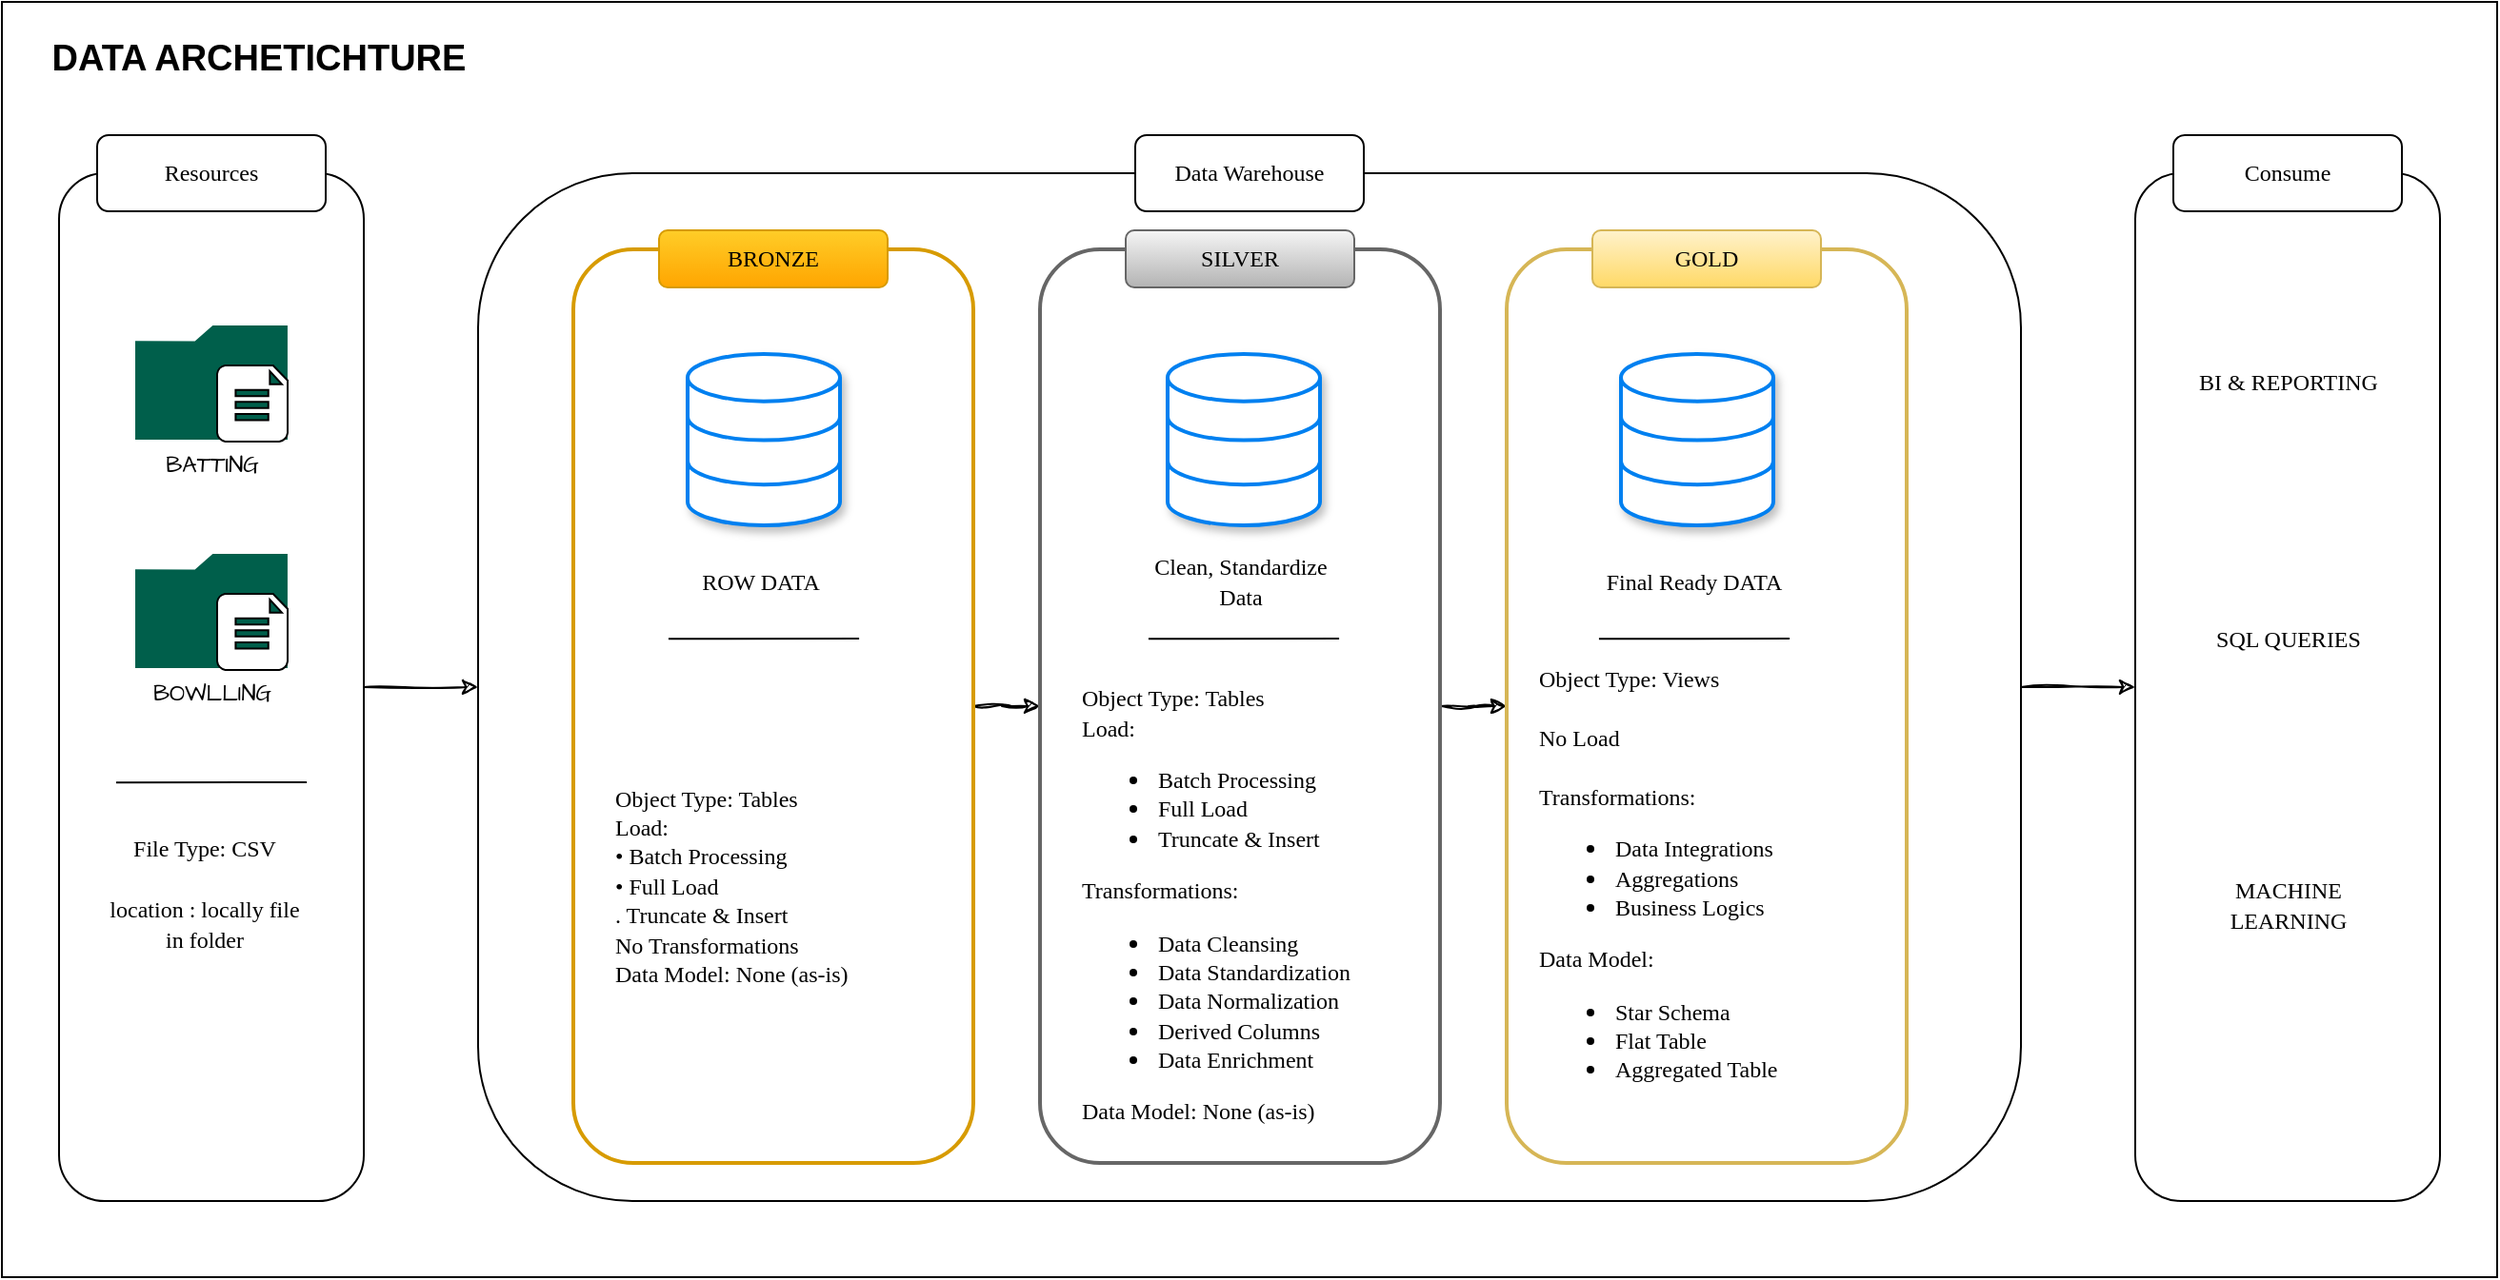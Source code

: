 <mxfile version="26.2.9" pages="2">
  <diagram name="Page-1" id="QkWxSqyTLKJbEiFqSwGZ">
    <mxGraphModel dx="1428" dy="783" grid="1" gridSize="10" guides="1" tooltips="1" connect="1" arrows="1" fold="1" page="1" pageScale="1" pageWidth="1400" pageHeight="850" math="0" shadow="0">
      <root>
        <mxCell id="0" />
        <mxCell id="1" parent="0" />
        <mxCell id="sq5-JMNqRlJWDjYt8yZM-1" value="" style="rounded=0;whiteSpace=wrap;html=1;hachureGap=4;fontFamily=Architects Daughter;fontSource=https%3A%2F%2Ffonts.googleapis.com%2Fcss%3Ffamily%3DArchitects%2BDaughter;fillColor=none;" vertex="1" parent="1">
          <mxGeometry x="50" y="30" width="1310" height="670" as="geometry" />
        </mxCell>
        <mxCell id="FG7KV5uoKmx9r3TbUivi-13" style="edgeStyle=orthogonalEdgeStyle;rounded=0;sketch=1;hachureGap=4;jiggle=2;curveFitting=1;orthogonalLoop=1;jettySize=auto;html=1;entryX=0;entryY=0.5;entryDx=0;entryDy=0;fontFamily=Architects Daughter;fontSource=https%3A%2F%2Ffonts.googleapis.com%2Fcss%3Ffamily%3DArchitects%2BDaughter;" edge="1" parent="1" source="C3WOEiFOH7DCTgoPXFfK-1" target="C3WOEiFOH7DCTgoPXFfK-2">
          <mxGeometry relative="1" as="geometry" />
        </mxCell>
        <mxCell id="C3WOEiFOH7DCTgoPXFfK-1" value="" style="rounded=1;whiteSpace=wrap;html=1;hachureGap=4;fontFamily=Architects Daughter;fontSource=https%3A%2F%2Ffonts.googleapis.com%2Fcss%3Ffamily%3DArchitects%2BDaughter;" parent="1" vertex="1">
          <mxGeometry x="80" y="120" width="160" height="540" as="geometry" />
        </mxCell>
        <mxCell id="FG7KV5uoKmx9r3TbUivi-14" style="edgeStyle=orthogonalEdgeStyle;rounded=0;sketch=1;hachureGap=4;jiggle=2;curveFitting=1;orthogonalLoop=1;jettySize=auto;html=1;exitX=1;exitY=0.5;exitDx=0;exitDy=0;entryX=0;entryY=0.5;entryDx=0;entryDy=0;fontFamily=Architects Daughter;fontSource=https%3A%2F%2Ffonts.googleapis.com%2Fcss%3Ffamily%3DArchitects%2BDaughter;" edge="1" parent="1" source="C3WOEiFOH7DCTgoPXFfK-2" target="C3WOEiFOH7DCTgoPXFfK-3">
          <mxGeometry relative="1" as="geometry" />
        </mxCell>
        <mxCell id="C3WOEiFOH7DCTgoPXFfK-2" value="" style="rounded=1;whiteSpace=wrap;html=1;hachureGap=4;fontFamily=Architects Daughter;fontSource=https%3A%2F%2Ffonts.googleapis.com%2Fcss%3Ffamily%3DArchitects%2BDaughter;" parent="1" vertex="1">
          <mxGeometry x="300" y="120" width="810" height="540" as="geometry" />
        </mxCell>
        <mxCell id="C3WOEiFOH7DCTgoPXFfK-3" value="" style="rounded=1;whiteSpace=wrap;html=1;hachureGap=4;fontFamily=Architects Daughter;fontSource=https%3A%2F%2Ffonts.googleapis.com%2Fcss%3Ffamily%3DArchitects%2BDaughter;" parent="1" vertex="1">
          <mxGeometry x="1170" y="120" width="160" height="540" as="geometry" />
        </mxCell>
        <mxCell id="C3WOEiFOH7DCTgoPXFfK-4" value="&lt;font face=&quot;Verdana&quot;&gt;Resources&lt;/font&gt;" style="rounded=1;whiteSpace=wrap;html=1;hachureGap=4;fontFamily=Architects Daughter;fontSource=https%3A%2F%2Ffonts.googleapis.com%2Fcss%3Ffamily%3DArchitects%2BDaughter;" parent="1" vertex="1">
          <mxGeometry x="100" y="100" width="120" height="40" as="geometry" />
        </mxCell>
        <mxCell id="C3WOEiFOH7DCTgoPXFfK-5" value="&lt;font face=&quot;Verdana&quot;&gt;Data Warehouse&lt;/font&gt;" style="rounded=1;whiteSpace=wrap;html=1;hachureGap=4;fontFamily=Architects Daughter;fontSource=https%3A%2F%2Ffonts.googleapis.com%2Fcss%3Ffamily%3DArchitects%2BDaughter;" parent="1" vertex="1">
          <mxGeometry x="645" y="100" width="120" height="40" as="geometry" />
        </mxCell>
        <mxCell id="C3WOEiFOH7DCTgoPXFfK-6" value="&lt;font face=&quot;Verdana&quot;&gt;Consume&lt;/font&gt;" style="rounded=1;whiteSpace=wrap;html=1;hachureGap=4;fontFamily=Architects Daughter;fontSource=https%3A%2F%2Ffonts.googleapis.com%2Fcss%3Ffamily%3DArchitects%2BDaughter;" parent="1" vertex="1">
          <mxGeometry x="1190" y="100" width="120" height="40" as="geometry" />
        </mxCell>
        <mxCell id="C3WOEiFOH7DCTgoPXFfK-7" value="BATTING" style="sketch=0;pointerEvents=1;shadow=0;dashed=0;html=1;strokeColor=none;fillColor=#005F4B;labelPosition=center;verticalLabelPosition=bottom;verticalAlign=top;align=center;outlineConnect=0;shape=mxgraph.veeam2.folder;hachureGap=4;jiggle=2;curveFitting=1;fontFamily=Architects Daughter;fontSource=https%3A%2F%2Ffonts.googleapis.com%2Fcss%3Ffamily%3DArchitects%2BDaughter;" parent="1" vertex="1">
          <mxGeometry x="120" y="200" width="80" height="60" as="geometry" />
        </mxCell>
        <mxCell id="C3WOEiFOH7DCTgoPXFfK-8" value="" style="verticalLabelPosition=bottom;html=1;verticalAlign=top;align=center;shape=mxgraph.azure.file_2;pointerEvents=1;hachureGap=4;fontFamily=Architects Daughter;fontSource=https%3A%2F%2Ffonts.googleapis.com%2Fcss%3Ffamily%3DArchitects%2BDaughter;" parent="1" vertex="1">
          <mxGeometry x="163" y="221" width="37" height="40" as="geometry" />
        </mxCell>
        <mxCell id="C3WOEiFOH7DCTgoPXFfK-10" value="BOWLLING" style="sketch=0;pointerEvents=1;shadow=0;dashed=0;html=1;strokeColor=none;fillColor=#005F4B;labelPosition=center;verticalLabelPosition=bottom;verticalAlign=top;align=center;outlineConnect=0;shape=mxgraph.veeam2.folder;hachureGap=4;jiggle=2;curveFitting=1;fontFamily=Architects Daughter;fontSource=https%3A%2F%2Ffonts.googleapis.com%2Fcss%3Ffamily%3DArchitects%2BDaughter;" parent="1" vertex="1">
          <mxGeometry x="120" y="320" width="80" height="60" as="geometry" />
        </mxCell>
        <mxCell id="C3WOEiFOH7DCTgoPXFfK-9" value="" style="verticalLabelPosition=bottom;html=1;verticalAlign=top;align=center;shape=mxgraph.azure.file_2;pointerEvents=1;hachureGap=4;fontFamily=Architects Daughter;fontSource=https%3A%2F%2Ffonts.googleapis.com%2Fcss%3Ffamily%3DArchitects%2BDaughter;" parent="1" vertex="1">
          <mxGeometry x="163" y="341" width="37" height="40" as="geometry" />
        </mxCell>
        <mxCell id="C3WOEiFOH7DCTgoPXFfK-11" value="" style="endArrow=none;html=1;rounded=0;hachureGap=4;fontFamily=Architects Daughter;fontSource=https%3A%2F%2Ffonts.googleapis.com%2Fcss%3Ffamily%3DArchitects%2BDaughter;entryX=0.938;entryY=0.759;entryDx=0;entryDy=0;entryPerimeter=0;" parent="1" edge="1">
          <mxGeometry width="50" height="50" relative="1" as="geometry">
            <mxPoint x="109.96" y="440.14" as="sourcePoint" />
            <mxPoint x="210.04" y="440.0" as="targetPoint" />
          </mxGeometry>
        </mxCell>
        <mxCell id="C3WOEiFOH7DCTgoPXFfK-12" value="&lt;font face=&quot;Verdana&quot;&gt;File Type: CSV&lt;/font&gt;" style="text;html=1;align=center;verticalAlign=middle;whiteSpace=wrap;rounded=0;fontFamily=Architects Daughter;fontSource=https%3A%2F%2Ffonts.googleapis.com%2Fcss%3Ffamily%3DArchitects%2BDaughter;" parent="1" vertex="1">
          <mxGeometry x="103" y="460" width="107" height="30" as="geometry" />
        </mxCell>
        <mxCell id="C3WOEiFOH7DCTgoPXFfK-15" value="&lt;font face=&quot;Verdana&quot;&gt;location : locally file in folder&lt;/font&gt;" style="text;html=1;align=center;verticalAlign=middle;whiteSpace=wrap;rounded=0;fontFamily=Architects Daughter;fontSource=https%3A%2F%2Ffonts.googleapis.com%2Fcss%3Ffamily%3DArchitects%2BDaughter;" parent="1" vertex="1">
          <mxGeometry x="103" y="500" width="107" height="30" as="geometry" />
        </mxCell>
        <mxCell id="FG7KV5uoKmx9r3TbUivi-11" style="edgeStyle=orthogonalEdgeStyle;rounded=0;sketch=1;hachureGap=4;jiggle=2;curveFitting=1;orthogonalLoop=1;jettySize=auto;html=1;entryX=0;entryY=0.5;entryDx=0;entryDy=0;fontFamily=Architects Daughter;fontSource=https%3A%2F%2Ffonts.googleapis.com%2Fcss%3Ffamily%3DArchitects%2BDaughter;" edge="1" parent="1" source="C3WOEiFOH7DCTgoPXFfK-16" target="C3WOEiFOH7DCTgoPXFfK-20">
          <mxGeometry relative="1" as="geometry" />
        </mxCell>
        <mxCell id="C3WOEiFOH7DCTgoPXFfK-16" value="" style="rounded=1;whiteSpace=wrap;html=1;hachureGap=4;fontFamily=Architects Daughter;fontSource=https%3A%2F%2Ffonts.googleapis.com%2Fcss%3Ffamily%3DArchitects%2BDaughter;fillColor=none;strokeColor=#d79b00;gradientColor=#ffa500;strokeWidth=2;" parent="1" vertex="1">
          <mxGeometry x="350" y="160" width="210" height="480" as="geometry" />
        </mxCell>
        <mxCell id="FG7KV5uoKmx9r3TbUivi-12" style="edgeStyle=orthogonalEdgeStyle;rounded=0;sketch=1;hachureGap=4;jiggle=2;curveFitting=1;orthogonalLoop=1;jettySize=auto;html=1;entryX=0;entryY=0.5;entryDx=0;entryDy=0;fontFamily=Architects Daughter;fontSource=https%3A%2F%2Ffonts.googleapis.com%2Fcss%3Ffamily%3DArchitects%2BDaughter;" edge="1" parent="1" source="C3WOEiFOH7DCTgoPXFfK-20" target="C3WOEiFOH7DCTgoPXFfK-21">
          <mxGeometry relative="1" as="geometry" />
        </mxCell>
        <mxCell id="C3WOEiFOH7DCTgoPXFfK-20" value="" style="rounded=1;whiteSpace=wrap;html=1;hachureGap=4;fontFamily=Architects Daughter;fontSource=https%3A%2F%2Ffonts.googleapis.com%2Fcss%3Ffamily%3DArchitects%2BDaughter;strokeWidth=2;fillColor=none;gradientColor=#b3b3b3;strokeColor=#666666;" parent="1" vertex="1">
          <mxGeometry x="595" y="160" width="210" height="480" as="geometry" />
        </mxCell>
        <mxCell id="C3WOEiFOH7DCTgoPXFfK-21" value="" style="rounded=1;whiteSpace=wrap;html=1;hachureGap=4;fontFamily=Architects Daughter;fontSource=https%3A%2F%2Ffonts.googleapis.com%2Fcss%3Ffamily%3DArchitects%2BDaughter;strokeWidth=2;fillColor=none;gradientColor=#ffd966;strokeColor=#d6b656;" parent="1" vertex="1">
          <mxGeometry x="840" y="160" width="210" height="480" as="geometry" />
        </mxCell>
        <mxCell id="C3WOEiFOH7DCTgoPXFfK-22" value="&lt;font face=&quot;Verdana&quot;&gt;BRONZE&lt;/font&gt;" style="rounded=1;whiteSpace=wrap;html=1;hachureGap=4;fontFamily=Architects Daughter;fontSource=https%3A%2F%2Ffonts.googleapis.com%2Fcss%3Ffamily%3DArchitects%2BDaughter;fillColor=#ffcd28;gradientColor=#ffa500;strokeColor=#d79b00;" parent="1" vertex="1">
          <mxGeometry x="395" y="150" width="120" height="30" as="geometry" />
        </mxCell>
        <mxCell id="C3WOEiFOH7DCTgoPXFfK-23" value="&lt;font face=&quot;Verdana&quot;&gt;SILVER&lt;/font&gt;" style="rounded=1;whiteSpace=wrap;html=1;hachureGap=4;fontFamily=Architects Daughter;fontSource=https%3A%2F%2Ffonts.googleapis.com%2Fcss%3Ffamily%3DArchitects%2BDaughter;fillColor=#f5f5f5;gradientColor=#b3b3b3;strokeColor=#666666;" parent="1" vertex="1">
          <mxGeometry x="640" y="150" width="120" height="30" as="geometry" />
        </mxCell>
        <mxCell id="C3WOEiFOH7DCTgoPXFfK-24" value="&lt;font face=&quot;Verdana&quot;&gt;GOLD&lt;/font&gt;" style="rounded=1;whiteSpace=wrap;html=1;hachureGap=4;fontFamily=Architects Daughter;fontSource=https%3A%2F%2Ffonts.googleapis.com%2Fcss%3Ffamily%3DArchitects%2BDaughter;fillColor=#fff2cc;gradientColor=#ffd966;strokeColor=#d6b656;" parent="1" vertex="1">
          <mxGeometry x="885" y="150" width="120" height="30" as="geometry" />
        </mxCell>
        <mxCell id="C3WOEiFOH7DCTgoPXFfK-26" value="&lt;font face=&quot;Verdana&quot;&gt;BI &amp;amp; REPORTING&lt;/font&gt;" style="text;html=1;align=center;verticalAlign=middle;whiteSpace=wrap;rounded=0;fontFamily=Architects Daughter;fontSource=https%3A%2F%2Ffonts.googleapis.com%2Fcss%3Ffamily%3DArchitects%2BDaughter;" parent="1" vertex="1">
          <mxGeometry x="1196.5" y="215" width="107" height="30" as="geometry" />
        </mxCell>
        <mxCell id="C3WOEiFOH7DCTgoPXFfK-33" value="&lt;font face=&quot;Verdana&quot;&gt;SQL QUERIES&lt;/font&gt;" style="text;html=1;align=center;verticalAlign=middle;whiteSpace=wrap;rounded=0;fontFamily=Architects Daughter;fontSource=https%3A%2F%2Ffonts.googleapis.com%2Fcss%3Ffamily%3DArchitects%2BDaughter;" parent="1" vertex="1">
          <mxGeometry x="1196.5" y="350" width="107" height="30" as="geometry" />
        </mxCell>
        <mxCell id="C3WOEiFOH7DCTgoPXFfK-34" value="&lt;font face=&quot;Verdana&quot;&gt;MACHINE LEARNING&lt;/font&gt;" style="text;html=1;align=center;verticalAlign=middle;whiteSpace=wrap;rounded=0;fontFamily=Architects Daughter;fontSource=https%3A%2F%2Ffonts.googleapis.com%2Fcss%3Ffamily%3DArchitects%2BDaughter;" parent="1" vertex="1">
          <mxGeometry x="1196.5" y="490" width="107" height="30" as="geometry" />
        </mxCell>
        <mxCell id="C3WOEiFOH7DCTgoPXFfK-35" value="" style="html=1;verticalLabelPosition=bottom;align=center;labelBackgroundColor=#ffffff;verticalAlign=top;strokeWidth=2;strokeColor=#0080F0;shadow=1;dashed=0;shape=mxgraph.ios7.icons.data;hachureGap=4;fontFamily=Architects Daughter;fontSource=https%3A%2F%2Ffonts.googleapis.com%2Fcss%3Ffamily%3DArchitects%2BDaughter;" parent="1" vertex="1">
          <mxGeometry x="410" y="215" width="80" height="90" as="geometry" />
        </mxCell>
        <mxCell id="C3WOEiFOH7DCTgoPXFfK-36" value="&lt;font face=&quot;Verdana&quot;&gt;ROW DATA&lt;/font&gt;" style="text;html=1;align=center;verticalAlign=middle;whiteSpace=wrap;rounded=0;fontFamily=Architects Daughter;fontSource=https%3A%2F%2Ffonts.googleapis.com%2Fcss%3Ffamily%3DArchitects%2BDaughter;" parent="1" vertex="1">
          <mxGeometry x="395" y="320" width="107" height="30" as="geometry" />
        </mxCell>
        <mxCell id="C3WOEiFOH7DCTgoPXFfK-39" value="&lt;div&gt;&lt;font face=&quot;Verdana&quot;&gt;Object Type: Tables&lt;/font&gt;&lt;/div&gt;&lt;div&gt;&lt;font face=&quot;Verdana&quot;&gt;Load:&lt;/font&gt;&lt;/div&gt;&lt;div&gt;&lt;font face=&quot;Verdana&quot;&gt;• Batch Processing&lt;/font&gt;&lt;/div&gt;&lt;div&gt;&lt;font face=&quot;Verdana&quot;&gt;• Full Load&lt;/font&gt;&lt;/div&gt;&lt;div&gt;&lt;font face=&quot;Verdana&quot;&gt;. Truncate &amp;amp; Insert&lt;/font&gt;&lt;/div&gt;&lt;div&gt;&lt;font face=&quot;Verdana&quot;&gt;No Transformations&lt;/font&gt;&lt;/div&gt;&lt;div&gt;&lt;font face=&quot;Verdana&quot;&gt;Data Model: None (as-is)&lt;/font&gt;&lt;/div&gt;" style="text;html=1;align=left;verticalAlign=middle;whiteSpace=wrap;rounded=0;fontFamily=Architects Daughter;fontSource=https%3A%2F%2Ffonts.googleapis.com%2Fcss%3Ffamily%3DArchitects%2BDaughter;" parent="1" vertex="1">
          <mxGeometry x="370" y="370" width="170" height="250" as="geometry" />
        </mxCell>
        <mxCell id="FG7KV5uoKmx9r3TbUivi-1" value="" style="html=1;verticalLabelPosition=bottom;align=center;labelBackgroundColor=#ffffff;verticalAlign=top;strokeWidth=2;strokeColor=#0080F0;shadow=1;dashed=0;shape=mxgraph.ios7.icons.data;hachureGap=4;fontFamily=Architects Daughter;fontSource=https%3A%2F%2Ffonts.googleapis.com%2Fcss%3Ffamily%3DArchitects%2BDaughter;" vertex="1" parent="1">
          <mxGeometry x="662" y="215" width="80" height="90" as="geometry" />
        </mxCell>
        <mxCell id="FG7KV5uoKmx9r3TbUivi-2" value="&lt;font face=&quot;Verdana&quot;&gt;Clean, Standardize Data&lt;/font&gt;" style="text;html=1;align=center;verticalAlign=middle;whiteSpace=wrap;rounded=0;fontFamily=Architects Daughter;fontSource=https%3A%2F%2Ffonts.googleapis.com%2Fcss%3Ffamily%3DArchitects%2BDaughter;" vertex="1" parent="1">
          <mxGeometry x="647" y="320" width="107" height="30" as="geometry" />
        </mxCell>
        <mxCell id="FG7KV5uoKmx9r3TbUivi-3" value="" style="html=1;verticalLabelPosition=bottom;align=center;labelBackgroundColor=#ffffff;verticalAlign=top;strokeWidth=2;strokeColor=#0080F0;shadow=1;dashed=0;shape=mxgraph.ios7.icons.data;hachureGap=4;fontFamily=Architects Daughter;fontSource=https%3A%2F%2Ffonts.googleapis.com%2Fcss%3Ffamily%3DArchitects%2BDaughter;" vertex="1" parent="1">
          <mxGeometry x="900" y="215" width="80" height="90" as="geometry" />
        </mxCell>
        <mxCell id="FG7KV5uoKmx9r3TbUivi-4" value="&lt;font face=&quot;Verdana&quot;&gt;Final Ready DATA&lt;/font&gt;" style="text;html=1;align=center;verticalAlign=middle;whiteSpace=wrap;rounded=0;fontFamily=Architects Daughter;fontSource=https%3A%2F%2Ffonts.googleapis.com%2Fcss%3Ffamily%3DArchitects%2BDaughter;" vertex="1" parent="1">
          <mxGeometry x="885" y="320" width="107" height="30" as="geometry" />
        </mxCell>
        <mxCell id="FG7KV5uoKmx9r3TbUivi-6" value="" style="endArrow=none;html=1;rounded=0;hachureGap=4;fontFamily=Architects Daughter;fontSource=https%3A%2F%2Ffonts.googleapis.com%2Fcss%3Ffamily%3DArchitects%2BDaughter;entryX=0.938;entryY=0.759;entryDx=0;entryDy=0;entryPerimeter=0;" edge="1" parent="1">
          <mxGeometry width="50" height="50" relative="1" as="geometry">
            <mxPoint x="399.96" y="364.64" as="sourcePoint" />
            <mxPoint x="500.04" y="364.5" as="targetPoint" />
          </mxGeometry>
        </mxCell>
        <mxCell id="FG7KV5uoKmx9r3TbUivi-7" value="" style="endArrow=none;html=1;rounded=0;hachureGap=4;fontFamily=Architects Daughter;fontSource=https%3A%2F%2Ffonts.googleapis.com%2Fcss%3Ffamily%3DArchitects%2BDaughter;entryX=0.938;entryY=0.759;entryDx=0;entryDy=0;entryPerimeter=0;" edge="1" parent="1">
          <mxGeometry width="50" height="50" relative="1" as="geometry">
            <mxPoint x="651.96" y="364.64" as="sourcePoint" />
            <mxPoint x="752.04" y="364.5" as="targetPoint" />
          </mxGeometry>
        </mxCell>
        <mxCell id="FG7KV5uoKmx9r3TbUivi-8" value="" style="endArrow=none;html=1;rounded=0;hachureGap=4;fontFamily=Architects Daughter;fontSource=https%3A%2F%2Ffonts.googleapis.com%2Fcss%3Ffamily%3DArchitects%2BDaughter;entryX=0.938;entryY=0.759;entryDx=0;entryDy=0;entryPerimeter=0;" edge="1" parent="1">
          <mxGeometry width="50" height="50" relative="1" as="geometry">
            <mxPoint x="888.46" y="364.64" as="sourcePoint" />
            <mxPoint x="988.54" y="364.5" as="targetPoint" />
          </mxGeometry>
        </mxCell>
        <mxCell id="FG7KV5uoKmx9r3TbUivi-9" value="&lt;div&gt;&lt;font face=&quot;Verdana&quot;&gt;Object Type: Tables&lt;/font&gt;&lt;/div&gt;&lt;div&gt;&lt;font face=&quot;Verdana&quot;&gt;Load:&lt;/font&gt;&lt;/div&gt;&lt;div&gt;&lt;ul&gt;&lt;li&gt;&lt;font face=&quot;Verdana&quot;&gt;Batch Processing&lt;/font&gt;&lt;/li&gt;&lt;li&gt;&lt;font face=&quot;Verdana&quot;&gt;Full Load&lt;/font&gt;&lt;/li&gt;&lt;li&gt;&lt;font face=&quot;Verdana&quot;&gt;Truncate &amp;amp; Insert&lt;/font&gt;&lt;/li&gt;&lt;/ul&gt;&lt;/div&gt;&lt;div&gt;&lt;font face=&quot;Verdana&quot;&gt;Transformations:&lt;/font&gt;&lt;/div&gt;&lt;div&gt;&lt;ul&gt;&lt;li&gt;&lt;font face=&quot;Verdana&quot;&gt;Data Cleansing&lt;/font&gt;&lt;/li&gt;&lt;li&gt;&lt;font face=&quot;Verdana&quot;&gt;Data Standardization&lt;/font&gt;&lt;/li&gt;&lt;li&gt;&lt;font face=&quot;Verdana&quot;&gt;Data Normalization&lt;/font&gt;&lt;/li&gt;&lt;li&gt;&lt;font face=&quot;Verdana&quot;&gt;Derived Columns&lt;/font&gt;&lt;/li&gt;&lt;li&gt;&lt;font face=&quot;Verdana&quot;&gt;Data Enrichment&lt;/font&gt;&lt;/li&gt;&lt;/ul&gt;&lt;/div&gt;&lt;div&gt;&lt;font face=&quot;Verdana&quot;&gt;Data Model: None (as-is)&lt;/font&gt;&lt;/div&gt;" style="text;html=1;align=left;verticalAlign=middle;whiteSpace=wrap;rounded=0;fontFamily=Architects Daughter;fontSource=https%3A%2F%2Ffonts.googleapis.com%2Fcss%3Ffamily%3DArchitects%2BDaughter;" vertex="1" parent="1">
          <mxGeometry x="615" y="380" width="170" height="250" as="geometry" />
        </mxCell>
        <mxCell id="FG7KV5uoKmx9r3TbUivi-10" value="&lt;div&gt;&lt;font face=&quot;Verdana&quot;&gt;Object Type: Views&lt;/font&gt;&lt;/div&gt;&lt;div&gt;&lt;font face=&quot;Verdana&quot;&gt;&lt;br&gt;&lt;/font&gt;&lt;/div&gt;&lt;div&gt;&lt;font face=&quot;Verdana&quot;&gt;No Load&lt;/font&gt;&lt;/div&gt;&lt;div&gt;&lt;font face=&quot;Verdana&quot;&gt;&lt;br&gt;&lt;/font&gt;&lt;/div&gt;&lt;div&gt;&lt;font face=&quot;Verdana&quot;&gt;Transformations:&lt;/font&gt;&lt;/div&gt;&lt;div&gt;&lt;ul&gt;&lt;li&gt;&lt;span style=&quot;font-family: Verdana; background-color: transparent; color: light-dark(rgb(0, 0, 0), rgb(255, 255, 255));&quot;&gt;Data Integrations&lt;/span&gt;&lt;/li&gt;&lt;li&gt;&lt;span style=&quot;font-family: Verdana; background-color: transparent; color: light-dark(rgb(0, 0, 0), rgb(255, 255, 255));&quot;&gt;Aggregations&lt;/span&gt;&lt;/li&gt;&lt;li&gt;&lt;span style=&quot;font-family: Verdana; background-color: transparent; color: light-dark(rgb(0, 0, 0), rgb(255, 255, 255));&quot;&gt;Business Logics&lt;/span&gt;&lt;/li&gt;&lt;/ul&gt;&lt;/div&gt;&lt;div&gt;&lt;font face=&quot;Verdana&quot;&gt;Data Model:&lt;/font&gt;&lt;/div&gt;&lt;div&gt;&lt;ul&gt;&lt;li&gt;&lt;font face=&quot;Verdana&quot;&gt;Star Schema&lt;/font&gt;&lt;/li&gt;&lt;li&gt;&lt;font face=&quot;Verdana&quot;&gt;Flat Table&lt;/font&gt;&lt;/li&gt;&lt;li&gt;&lt;font face=&quot;Verdana&quot;&gt;Aggregated Table&lt;/font&gt;&lt;/li&gt;&lt;/ul&gt;&lt;/div&gt;" style="text;html=1;align=left;verticalAlign=middle;whiteSpace=wrap;rounded=0;fontFamily=Architects Daughter;fontSource=https%3A%2F%2Ffonts.googleapis.com%2Fcss%3Ffamily%3DArchitects%2BDaughter;" vertex="1" parent="1">
          <mxGeometry x="855" y="370" width="170" height="250" as="geometry" />
        </mxCell>
        <mxCell id="avzNmSRuixg2IvMdqXfQ-1" value="&lt;h2&gt;&lt;font face=&quot;Helvetica&quot; style=&quot;font-size: 19px;&quot;&gt;DATA ARCHETICHTURE&lt;/font&gt;&lt;/h2&gt;" style="text;html=1;align=center;verticalAlign=middle;whiteSpace=wrap;rounded=0;fontFamily=Architects Daughter;fontSource=https%3A%2F%2Ffonts.googleapis.com%2Fcss%3Ffamily%3DArchitects%2BDaughter;labelBackgroundColor=none;" vertex="1" parent="1">
          <mxGeometry x="70" y="30" width="230" height="60" as="geometry" />
        </mxCell>
      </root>
    </mxGraphModel>
  </diagram>
  <diagram name="2" id="f068eBvtYo8ZPJmlHDIX">
    <mxGraphModel dx="1503" dy="824" grid="1" gridSize="10" guides="1" tooltips="1" connect="1" arrows="1" fold="1" page="1" pageScale="1" pageWidth="1400" pageHeight="850" math="0" shadow="0">
      <root>
        <mxCell id="jC3hkxinRA8GF7jxazP2-0" />
        <mxCell id="jC3hkxinRA8GF7jxazP2-1" parent="jC3hkxinRA8GF7jxazP2-0" />
        <mxCell id="F0k1O9Gqz6gxHmh_6BAo-4" value="" style="rounded=1;whiteSpace=wrap;html=1;hachureGap=4;fontFamily=Architects Daughter;fontSource=https%3A%2F%2Ffonts.googleapis.com%2Fcss%3Ffamily%3DArchitects%2BDaughter;strokeWidth=2;" vertex="1" parent="jC3hkxinRA8GF7jxazP2-1">
          <mxGeometry x="120" y="220" width="180" height="340" as="geometry" />
        </mxCell>
        <mxCell id="v6z26p1jeHtsUJNRXJuy-0" value="" style="rounded=0;whiteSpace=wrap;html=1;hachureGap=4;fontFamily=Architects Daughter;fontSource=https%3A%2F%2Ffonts.googleapis.com%2Fcss%3Ffamily%3DArchitects%2BDaughter;fillColor=none;" vertex="1" parent="jC3hkxinRA8GF7jxazP2-1">
          <mxGeometry x="50" y="90" width="1090" height="600" as="geometry" />
        </mxCell>
        <mxCell id="jC3hkxinRA8GF7jxazP2-18" value="" style="rounded=1;whiteSpace=wrap;html=1;hachureGap=4;fontFamily=Architects Daughter;fontSource=https%3A%2F%2Ffonts.googleapis.com%2Fcss%3Ffamily%3DArchitects%2BDaughter;fillColor=#ffe6cc;strokeColor=#d79b00;strokeWidth=2;" vertex="1" parent="jC3hkxinRA8GF7jxazP2-1">
          <mxGeometry x="350" y="160" width="210" height="480" as="geometry" />
        </mxCell>
        <mxCell id="jC3hkxinRA8GF7jxazP2-20" value="" style="rounded=1;whiteSpace=wrap;html=1;hachureGap=4;fontFamily=Architects Daughter;fontSource=https%3A%2F%2Ffonts.googleapis.com%2Fcss%3Ffamily%3DArchitects%2BDaughter;strokeWidth=2;fillColor=#f5f5f5;strokeColor=#666666;fontColor=#333333;" vertex="1" parent="jC3hkxinRA8GF7jxazP2-1">
          <mxGeometry x="595" y="160" width="210" height="480" as="geometry" />
        </mxCell>
        <mxCell id="jC3hkxinRA8GF7jxazP2-21" value="" style="rounded=1;whiteSpace=wrap;html=1;hachureGap=4;fontFamily=Architects Daughter;fontSource=https%3A%2F%2Ffonts.googleapis.com%2Fcss%3Ffamily%3DArchitects%2BDaughter;strokeWidth=2;fillColor=#fff2cc;strokeColor=#d6b656;" vertex="1" parent="jC3hkxinRA8GF7jxazP2-1">
          <mxGeometry x="840" y="160" width="210" height="480" as="geometry" />
        </mxCell>
        <mxCell id="jC3hkxinRA8GF7jxazP2-22" value="&lt;font face=&quot;Verdana&quot;&gt;BRONZE&lt;/font&gt;" style="rounded=1;whiteSpace=wrap;html=1;hachureGap=4;fontFamily=Architects Daughter;fontSource=https%3A%2F%2Ffonts.googleapis.com%2Fcss%3Ffamily%3DArchitects%2BDaughter;fillColor=#ffcd28;gradientColor=#ffa500;strokeColor=#d79b00;" vertex="1" parent="jC3hkxinRA8GF7jxazP2-1">
          <mxGeometry x="395" y="150" width="120" height="30" as="geometry" />
        </mxCell>
        <mxCell id="jC3hkxinRA8GF7jxazP2-23" value="&lt;font face=&quot;Verdana&quot;&gt;SILVER&lt;/font&gt;" style="rounded=1;whiteSpace=wrap;html=1;hachureGap=4;fontFamily=Architects Daughter;fontSource=https%3A%2F%2Ffonts.googleapis.com%2Fcss%3Ffamily%3DArchitects%2BDaughter;fillColor=#f5f5f5;gradientColor=#b3b3b3;strokeColor=#666666;" vertex="1" parent="jC3hkxinRA8GF7jxazP2-1">
          <mxGeometry x="640" y="150" width="120" height="30" as="geometry" />
        </mxCell>
        <mxCell id="jC3hkxinRA8GF7jxazP2-24" value="&lt;font face=&quot;Verdana&quot;&gt;GOLD&lt;/font&gt;" style="rounded=1;whiteSpace=wrap;html=1;hachureGap=4;fontFamily=Architects Daughter;fontSource=https%3A%2F%2Ffonts.googleapis.com%2Fcss%3Ffamily%3DArchitects%2BDaughter;fillColor=#fff2cc;gradientColor=#ffd966;strokeColor=#d6b656;" vertex="1" parent="jC3hkxinRA8GF7jxazP2-1">
          <mxGeometry x="885" y="150" width="120" height="30" as="geometry" />
        </mxCell>
        <mxCell id="F0k1O9Gqz6gxHmh_6BAo-26" style="edgeStyle=orthogonalEdgeStyle;rounded=0;hachureGap=4;orthogonalLoop=1;jettySize=auto;html=1;entryX=0;entryY=0.75;entryDx=0;entryDy=0;fontFamily=Architects Daughter;fontSource=https%3A%2F%2Ffonts.googleapis.com%2Fcss%3Ffamily%3DArchitects%2BDaughter;" edge="1" parent="jC3hkxinRA8GF7jxazP2-1" source="F0k1O9Gqz6gxHmh_6BAo-0" target="F0k1O9Gqz6gxHmh_6BAo-8">
          <mxGeometry relative="1" as="geometry" />
        </mxCell>
        <mxCell id="F0k1O9Gqz6gxHmh_6BAo-27" style="edgeStyle=orthogonalEdgeStyle;rounded=0;hachureGap=4;orthogonalLoop=1;jettySize=auto;html=1;entryX=0;entryY=0.75;entryDx=0;entryDy=0;fontFamily=Architects Daughter;fontSource=https%3A%2F%2Ffonts.googleapis.com%2Fcss%3Ffamily%3DArchitects%2BDaughter;" edge="1" parent="jC3hkxinRA8GF7jxazP2-1" source="F0k1O9Gqz6gxHmh_6BAo-0" target="F0k1O9Gqz6gxHmh_6BAo-9">
          <mxGeometry relative="1" as="geometry" />
        </mxCell>
        <mxCell id="F0k1O9Gqz6gxHmh_6BAo-28" style="edgeStyle=orthogonalEdgeStyle;rounded=0;hachureGap=4;orthogonalLoop=1;jettySize=auto;html=1;fontFamily=Architects Daughter;fontSource=https%3A%2F%2Ffonts.googleapis.com%2Fcss%3Ffamily%3DArchitects%2BDaughter;" edge="1" parent="jC3hkxinRA8GF7jxazP2-1" source="F0k1O9Gqz6gxHmh_6BAo-0" target="F0k1O9Gqz6gxHmh_6BAo-10">
          <mxGeometry relative="1" as="geometry" />
        </mxCell>
        <mxCell id="F0k1O9Gqz6gxHmh_6BAo-0" value="&lt;font face=&quot;Helvetica&quot;&gt;BATTING&lt;/font&gt;" style="sketch=0;pointerEvents=1;shadow=0;dashed=0;html=1;strokeColor=none;fillColor=#005F4B;labelPosition=center;verticalLabelPosition=bottom;verticalAlign=top;align=center;outlineConnect=0;shape=mxgraph.veeam2.folder;hachureGap=4;jiggle=2;curveFitting=1;fontFamily=Architects Daughter;fontSource=https%3A%2F%2Ffonts.googleapis.com%2Fcss%3Ffamily%3DArchitects%2BDaughter;" vertex="1" parent="jC3hkxinRA8GF7jxazP2-1">
          <mxGeometry x="170" y="289" width="80" height="60" as="geometry" />
        </mxCell>
        <mxCell id="F0k1O9Gqz6gxHmh_6BAo-1" value="" style="verticalLabelPosition=bottom;html=1;verticalAlign=top;align=center;shape=mxgraph.azure.file_2;pointerEvents=1;hachureGap=4;fontFamily=Architects Daughter;fontSource=https%3A%2F%2Ffonts.googleapis.com%2Fcss%3Ffamily%3DArchitects%2BDaughter;" vertex="1" parent="jC3hkxinRA8GF7jxazP2-1">
          <mxGeometry x="213" y="310" width="37" height="40" as="geometry" />
        </mxCell>
        <mxCell id="F0k1O9Gqz6gxHmh_6BAo-29" style="edgeStyle=orthogonalEdgeStyle;rounded=0;hachureGap=4;orthogonalLoop=1;jettySize=auto;html=1;fontFamily=Architects Daughter;fontSource=https%3A%2F%2Ffonts.googleapis.com%2Fcss%3Ffamily%3DArchitects%2BDaughter;" edge="1" parent="jC3hkxinRA8GF7jxazP2-1" source="F0k1O9Gqz6gxHmh_6BAo-5" target="F0k1O9Gqz6gxHmh_6BAo-15">
          <mxGeometry relative="1" as="geometry" />
        </mxCell>
        <mxCell id="F0k1O9Gqz6gxHmh_6BAo-30" style="edgeStyle=orthogonalEdgeStyle;rounded=0;hachureGap=4;orthogonalLoop=1;jettySize=auto;html=1;entryX=0;entryY=0.5;entryDx=0;entryDy=0;fontFamily=Architects Daughter;fontSource=https%3A%2F%2Ffonts.googleapis.com%2Fcss%3Ffamily%3DArchitects%2BDaughter;" edge="1" parent="jC3hkxinRA8GF7jxazP2-1" source="F0k1O9Gqz6gxHmh_6BAo-5" target="F0k1O9Gqz6gxHmh_6BAo-14">
          <mxGeometry relative="1" as="geometry" />
        </mxCell>
        <mxCell id="F0k1O9Gqz6gxHmh_6BAo-31" style="edgeStyle=orthogonalEdgeStyle;rounded=0;hachureGap=4;orthogonalLoop=1;jettySize=auto;html=1;entryX=0;entryY=0.5;entryDx=0;entryDy=0;fontFamily=Architects Daughter;fontSource=https%3A%2F%2Ffonts.googleapis.com%2Fcss%3Ffamily%3DArchitects%2BDaughter;" edge="1" parent="jC3hkxinRA8GF7jxazP2-1" source="F0k1O9Gqz6gxHmh_6BAo-5" target="F0k1O9Gqz6gxHmh_6BAo-13">
          <mxGeometry relative="1" as="geometry" />
        </mxCell>
        <mxCell id="F0k1O9Gqz6gxHmh_6BAo-5" value="&lt;font face=&quot;Helvetica&quot;&gt;BOWLING&lt;/font&gt;" style="sketch=0;pointerEvents=1;shadow=0;dashed=0;html=1;strokeColor=none;fillColor=#005F4B;labelPosition=center;verticalLabelPosition=bottom;verticalAlign=top;align=center;outlineConnect=0;shape=mxgraph.veeam2.folder;hachureGap=4;jiggle=2;curveFitting=1;fontFamily=Architects Daughter;fontSource=https%3A%2F%2Ffonts.googleapis.com%2Fcss%3Ffamily%3DArchitects%2BDaughter;" vertex="1" parent="jC3hkxinRA8GF7jxazP2-1">
          <mxGeometry x="170" y="420" width="80" height="60" as="geometry" />
        </mxCell>
        <mxCell id="F0k1O9Gqz6gxHmh_6BAo-6" value="" style="verticalLabelPosition=bottom;html=1;verticalAlign=top;align=center;shape=mxgraph.azure.file_2;pointerEvents=1;hachureGap=4;fontFamily=Architects Daughter;fontSource=https%3A%2F%2Ffonts.googleapis.com%2Fcss%3Ffamily%3DArchitects%2BDaughter;" vertex="1" parent="jC3hkxinRA8GF7jxazP2-1">
          <mxGeometry x="213" y="441" width="37" height="40" as="geometry" />
        </mxCell>
        <mxCell id="F0k1O9Gqz6gxHmh_6BAo-7" value="&lt;h2&gt;&lt;font face=&quot;Helvetica&quot; style=&quot;font-size: 19px;&quot;&gt;DATA FLOW&lt;/font&gt;&lt;/h2&gt;" style="text;html=1;align=center;verticalAlign=middle;whiteSpace=wrap;rounded=0;fontFamily=Architects Daughter;fontSource=https%3A%2F%2Ffonts.googleapis.com%2Fcss%3Ffamily%3DArchitects%2BDaughter;labelBackgroundColor=none;" vertex="1" parent="jC3hkxinRA8GF7jxazP2-1">
          <mxGeometry x="70" y="90" width="150" height="60" as="geometry" />
        </mxCell>
        <mxCell id="F0k1O9Gqz6gxHmh_6BAo-32" style="edgeStyle=orthogonalEdgeStyle;rounded=0;hachureGap=4;orthogonalLoop=1;jettySize=auto;html=1;fontFamily=Architects Daughter;fontSource=https%3A%2F%2Ffonts.googleapis.com%2Fcss%3Ffamily%3DArchitects%2BDaughter;" edge="1" parent="jC3hkxinRA8GF7jxazP2-1" source="F0k1O9Gqz6gxHmh_6BAo-8" target="F0k1O9Gqz6gxHmh_6BAo-18">
          <mxGeometry relative="1" as="geometry" />
        </mxCell>
        <mxCell id="F0k1O9Gqz6gxHmh_6BAo-8" value="&lt;font face=&quot;Helvetica&quot;&gt;Batting_ODI&lt;/font&gt;" style="rounded=1;whiteSpace=wrap;html=1;hachureGap=4;fontFamily=Architects Daughter;fontSource=https%3A%2F%2Ffonts.googleapis.com%2Fcss%3Ffamily%3DArchitects%2BDaughter;fillColor=none;" vertex="1" parent="jC3hkxinRA8GF7jxazP2-1">
          <mxGeometry x="370" y="210" width="170" height="30" as="geometry" />
        </mxCell>
        <mxCell id="F0k1O9Gqz6gxHmh_6BAo-34" style="edgeStyle=orthogonalEdgeStyle;rounded=0;hachureGap=4;orthogonalLoop=1;jettySize=auto;html=1;fontFamily=Architects Daughter;fontSource=https%3A%2F%2Ffonts.googleapis.com%2Fcss%3Ffamily%3DArchitects%2BDaughter;" edge="1" parent="jC3hkxinRA8GF7jxazP2-1" source="F0k1O9Gqz6gxHmh_6BAo-9" target="F0k1O9Gqz6gxHmh_6BAo-19">
          <mxGeometry relative="1" as="geometry" />
        </mxCell>
        <mxCell id="F0k1O9Gqz6gxHmh_6BAo-9" value="&lt;font face=&quot;Helvetica&quot;&gt;Batting_T20&lt;/font&gt;" style="rounded=1;whiteSpace=wrap;html=1;hachureGap=4;fontFamily=Architects Daughter;fontSource=https%3A%2F%2Ffonts.googleapis.com%2Fcss%3Ffamily%3DArchitects%2BDaughter;fillColor=none;flipH=1;flipV=1;" vertex="1" parent="jC3hkxinRA8GF7jxazP2-1">
          <mxGeometry x="370" y="270" width="170" height="30" as="geometry" />
        </mxCell>
        <mxCell id="F0k1O9Gqz6gxHmh_6BAo-35" style="edgeStyle=orthogonalEdgeStyle;rounded=0;hachureGap=4;orthogonalLoop=1;jettySize=auto;html=1;fontFamily=Architects Daughter;fontSource=https%3A%2F%2Ffonts.googleapis.com%2Fcss%3Ffamily%3DArchitects%2BDaughter;" edge="1" parent="jC3hkxinRA8GF7jxazP2-1" source="F0k1O9Gqz6gxHmh_6BAo-10" target="F0k1O9Gqz6gxHmh_6BAo-20">
          <mxGeometry relative="1" as="geometry" />
        </mxCell>
        <mxCell id="F0k1O9Gqz6gxHmh_6BAo-10" value="&lt;font face=&quot;Helvetica&quot;&gt;Batting_TEST&lt;/font&gt;" style="rounded=1;whiteSpace=wrap;html=1;hachureGap=4;fontFamily=Architects Daughter;fontSource=https%3A%2F%2Ffonts.googleapis.com%2Fcss%3Ffamily%3DArchitects%2BDaughter;fillColor=none;flipH=1;flipV=1;" vertex="1" parent="jC3hkxinRA8GF7jxazP2-1">
          <mxGeometry x="370" y="330" width="170" height="30" as="geometry" />
        </mxCell>
        <mxCell id="F0k1O9Gqz6gxHmh_6BAo-38" style="edgeStyle=orthogonalEdgeStyle;rounded=0;hachureGap=4;orthogonalLoop=1;jettySize=auto;html=1;fontFamily=Architects Daughter;fontSource=https%3A%2F%2Ffonts.googleapis.com%2Fcss%3Ffamily%3DArchitects%2BDaughter;" edge="1" parent="jC3hkxinRA8GF7jxazP2-1" source="F0k1O9Gqz6gxHmh_6BAo-13" target="F0k1O9Gqz6gxHmh_6BAo-23">
          <mxGeometry relative="1" as="geometry" />
        </mxCell>
        <mxCell id="F0k1O9Gqz6gxHmh_6BAo-13" value="&lt;font face=&quot;Helvetica&quot;&gt;Batting_TEST&lt;/font&gt;" style="rounded=1;whiteSpace=wrap;html=1;hachureGap=4;fontFamily=Architects Daughter;fontSource=https%3A%2F%2Ffonts.googleapis.com%2Fcss%3Ffamily%3DArchitects%2BDaughter;fillColor=none;flipH=1;flipV=1;" vertex="1" parent="jC3hkxinRA8GF7jxazP2-1">
          <mxGeometry x="370" y="561" width="170" height="30" as="geometry" />
        </mxCell>
        <mxCell id="F0k1O9Gqz6gxHmh_6BAo-37" style="edgeStyle=orthogonalEdgeStyle;rounded=0;hachureGap=4;orthogonalLoop=1;jettySize=auto;html=1;fontFamily=Architects Daughter;fontSource=https%3A%2F%2Ffonts.googleapis.com%2Fcss%3Ffamily%3DArchitects%2BDaughter;" edge="1" parent="jC3hkxinRA8GF7jxazP2-1" source="F0k1O9Gqz6gxHmh_6BAo-14" target="F0k1O9Gqz6gxHmh_6BAo-22">
          <mxGeometry relative="1" as="geometry" />
        </mxCell>
        <mxCell id="F0k1O9Gqz6gxHmh_6BAo-14" value="&lt;font face=&quot;Helvetica&quot;&gt;Batting_T20&lt;/font&gt;" style="rounded=1;whiteSpace=wrap;html=1;hachureGap=4;fontFamily=Architects Daughter;fontSource=https%3A%2F%2Ffonts.googleapis.com%2Fcss%3Ffamily%3DArchitects%2BDaughter;fillColor=none;flipH=1;flipV=1;" vertex="1" parent="jC3hkxinRA8GF7jxazP2-1">
          <mxGeometry x="370" y="501" width="170" height="30" as="geometry" />
        </mxCell>
        <mxCell id="F0k1O9Gqz6gxHmh_6BAo-36" style="edgeStyle=orthogonalEdgeStyle;rounded=0;hachureGap=4;orthogonalLoop=1;jettySize=auto;html=1;entryX=0;entryY=0.5;entryDx=0;entryDy=0;fontFamily=Architects Daughter;fontSource=https%3A%2F%2Ffonts.googleapis.com%2Fcss%3Ffamily%3DArchitects%2BDaughter;" edge="1" parent="jC3hkxinRA8GF7jxazP2-1" source="F0k1O9Gqz6gxHmh_6BAo-15" target="F0k1O9Gqz6gxHmh_6BAo-21">
          <mxGeometry relative="1" as="geometry" />
        </mxCell>
        <mxCell id="F0k1O9Gqz6gxHmh_6BAo-15" value="&lt;font face=&quot;Helvetica&quot;&gt;Batting_ODI&lt;/font&gt;" style="rounded=1;whiteSpace=wrap;html=1;hachureGap=4;fontFamily=Architects Daughter;fontSource=https%3A%2F%2Ffonts.googleapis.com%2Fcss%3Ffamily%3DArchitects%2BDaughter;fillColor=none;" vertex="1" parent="jC3hkxinRA8GF7jxazP2-1">
          <mxGeometry x="370" y="441" width="170" height="30" as="geometry" />
        </mxCell>
        <mxCell id="F0k1O9Gqz6gxHmh_6BAo-42" style="edgeStyle=orthogonalEdgeStyle;rounded=0;hachureGap=4;orthogonalLoop=1;jettySize=auto;html=1;entryX=0.25;entryY=0;entryDx=0;entryDy=0;fontFamily=Architects Daughter;fontSource=https%3A%2F%2Ffonts.googleapis.com%2Fcss%3Ffamily%3DArchitects%2BDaughter;" edge="1" parent="jC3hkxinRA8GF7jxazP2-1" source="F0k1O9Gqz6gxHmh_6BAo-18" target="F0k1O9Gqz6gxHmh_6BAo-24">
          <mxGeometry relative="1" as="geometry" />
        </mxCell>
        <mxCell id="F0k1O9Gqz6gxHmh_6BAo-18" value="&lt;font face=&quot;Helvetica&quot;&gt;Batting_ODI&lt;/font&gt;" style="rounded=1;whiteSpace=wrap;html=1;hachureGap=4;fontFamily=Architects Daughter;fontSource=https%3A%2F%2Ffonts.googleapis.com%2Fcss%3Ffamily%3DArchitects%2BDaughter;fillColor=none;" vertex="1" parent="jC3hkxinRA8GF7jxazP2-1">
          <mxGeometry x="615" y="210" width="170" height="30" as="geometry" />
        </mxCell>
        <mxCell id="F0k1O9Gqz6gxHmh_6BAo-43" style="edgeStyle=orthogonalEdgeStyle;rounded=0;hachureGap=4;orthogonalLoop=1;jettySize=auto;html=1;entryX=0;entryY=0.75;entryDx=0;entryDy=0;fontFamily=Architects Daughter;fontSource=https%3A%2F%2Ffonts.googleapis.com%2Fcss%3Ffamily%3DArchitects%2BDaughter;" edge="1" parent="jC3hkxinRA8GF7jxazP2-1" source="F0k1O9Gqz6gxHmh_6BAo-19" target="F0k1O9Gqz6gxHmh_6BAo-24">
          <mxGeometry relative="1" as="geometry" />
        </mxCell>
        <mxCell id="F0k1O9Gqz6gxHmh_6BAo-19" value="&lt;font face=&quot;Helvetica&quot;&gt;Batting_T20&lt;/font&gt;" style="rounded=1;whiteSpace=wrap;html=1;hachureGap=4;fontFamily=Architects Daughter;fontSource=https%3A%2F%2Ffonts.googleapis.com%2Fcss%3Ffamily%3DArchitects%2BDaughter;fillColor=none;flipH=1;flipV=1;" vertex="1" parent="jC3hkxinRA8GF7jxazP2-1">
          <mxGeometry x="615" y="270" width="170" height="30" as="geometry" />
        </mxCell>
        <mxCell id="F0k1O9Gqz6gxHmh_6BAo-41" style="edgeStyle=orthogonalEdgeStyle;rounded=0;hachureGap=4;orthogonalLoop=1;jettySize=auto;html=1;entryX=0.25;entryY=1;entryDx=0;entryDy=0;fontFamily=Architects Daughter;fontSource=https%3A%2F%2Ffonts.googleapis.com%2Fcss%3Ffamily%3DArchitects%2BDaughter;" edge="1" parent="jC3hkxinRA8GF7jxazP2-1" source="F0k1O9Gqz6gxHmh_6BAo-20" target="F0k1O9Gqz6gxHmh_6BAo-24">
          <mxGeometry relative="1" as="geometry" />
        </mxCell>
        <mxCell id="F0k1O9Gqz6gxHmh_6BAo-20" value="&lt;font face=&quot;Helvetica&quot;&gt;Batting_TEST&lt;/font&gt;" style="rounded=1;whiteSpace=wrap;html=1;hachureGap=4;fontFamily=Architects Daughter;fontSource=https%3A%2F%2Ffonts.googleapis.com%2Fcss%3Ffamily%3DArchitects%2BDaughter;fillColor=none;flipH=1;flipV=1;" vertex="1" parent="jC3hkxinRA8GF7jxazP2-1">
          <mxGeometry x="615" y="330" width="170" height="30" as="geometry" />
        </mxCell>
        <mxCell id="F0k1O9Gqz6gxHmh_6BAo-21" value="&lt;font face=&quot;Helvetica&quot;&gt;Batting_ODI&lt;/font&gt;" style="rounded=1;whiteSpace=wrap;html=1;hachureGap=4;fontFamily=Architects Daughter;fontSource=https%3A%2F%2Ffonts.googleapis.com%2Fcss%3Ffamily%3DArchitects%2BDaughter;fillColor=none;" vertex="1" parent="jC3hkxinRA8GF7jxazP2-1">
          <mxGeometry x="615" y="441" width="170" height="30" as="geometry" />
        </mxCell>
        <mxCell id="F0k1O9Gqz6gxHmh_6BAo-45" style="edgeStyle=orthogonalEdgeStyle;rounded=0;hachureGap=4;orthogonalLoop=1;jettySize=auto;html=1;entryX=0;entryY=0.5;entryDx=0;entryDy=0;fontFamily=Architects Daughter;fontSource=https%3A%2F%2Ffonts.googleapis.com%2Fcss%3Ffamily%3DArchitects%2BDaughter;" edge="1" parent="jC3hkxinRA8GF7jxazP2-1" source="F0k1O9Gqz6gxHmh_6BAo-22" target="F0k1O9Gqz6gxHmh_6BAo-25">
          <mxGeometry relative="1" as="geometry" />
        </mxCell>
        <mxCell id="F0k1O9Gqz6gxHmh_6BAo-22" value="&lt;font face=&quot;Helvetica&quot;&gt;Batting_T20&lt;/font&gt;" style="rounded=1;whiteSpace=wrap;html=1;hachureGap=4;fontFamily=Architects Daughter;fontSource=https%3A%2F%2Ffonts.googleapis.com%2Fcss%3Ffamily%3DArchitects%2BDaughter;fillColor=none;flipH=1;flipV=1;" vertex="1" parent="jC3hkxinRA8GF7jxazP2-1">
          <mxGeometry x="615" y="501" width="170" height="30" as="geometry" />
        </mxCell>
        <mxCell id="F0k1O9Gqz6gxHmh_6BAo-47" style="edgeStyle=orthogonalEdgeStyle;rounded=0;hachureGap=4;orthogonalLoop=1;jettySize=auto;html=1;entryX=0.5;entryY=1;entryDx=0;entryDy=0;fontFamily=Architects Daughter;fontSource=https%3A%2F%2Ffonts.googleapis.com%2Fcss%3Ffamily%3DArchitects%2BDaughter;" edge="1" parent="jC3hkxinRA8GF7jxazP2-1" source="F0k1O9Gqz6gxHmh_6BAo-23" target="F0k1O9Gqz6gxHmh_6BAo-25">
          <mxGeometry relative="1" as="geometry" />
        </mxCell>
        <mxCell id="F0k1O9Gqz6gxHmh_6BAo-23" value="&lt;font face=&quot;Helvetica&quot;&gt;Batting_TEST&lt;/font&gt;" style="rounded=1;whiteSpace=wrap;html=1;hachureGap=4;fontFamily=Architects Daughter;fontSource=https%3A%2F%2Ffonts.googleapis.com%2Fcss%3Ffamily%3DArchitects%2BDaughter;fillColor=none;flipH=1;flipV=1;" vertex="1" parent="jC3hkxinRA8GF7jxazP2-1">
          <mxGeometry x="615" y="561" width="170" height="30" as="geometry" />
        </mxCell>
        <mxCell id="F0k1O9Gqz6gxHmh_6BAo-24" value="&lt;font face=&quot;Helvetica&quot;&gt;Batting_Sates&lt;/font&gt;" style="rounded=1;whiteSpace=wrap;html=1;hachureGap=4;fontFamily=Architects Daughter;fontSource=https%3A%2F%2Ffonts.googleapis.com%2Fcss%3Ffamily%3DArchitects%2BDaughter;fillColor=none;" vertex="1" parent="jC3hkxinRA8GF7jxazP2-1">
          <mxGeometry x="860" y="270" width="170" height="30" as="geometry" />
        </mxCell>
        <mxCell id="F0k1O9Gqz6gxHmh_6BAo-25" value="&lt;font face=&quot;Helvetica&quot;&gt;Bowling_Sates&lt;/font&gt;" style="rounded=1;whiteSpace=wrap;html=1;hachureGap=4;fontFamily=Architects Daughter;fontSource=https%3A%2F%2Ffonts.googleapis.com%2Fcss%3Ffamily%3DArchitects%2BDaughter;fillColor=none;flipH=1;flipV=1;" vertex="1" parent="jC3hkxinRA8GF7jxazP2-1">
          <mxGeometry x="860" y="490" width="170" height="30" as="geometry" />
        </mxCell>
        <mxCell id="F0k1O9Gqz6gxHmh_6BAo-44" style="edgeStyle=orthogonalEdgeStyle;rounded=0;hachureGap=4;orthogonalLoop=1;jettySize=auto;html=1;entryX=0.609;entryY=0.835;entryDx=0;entryDy=0;entryPerimeter=0;fontFamily=Architects Daughter;fontSource=https%3A%2F%2Ffonts.googleapis.com%2Fcss%3Ffamily%3DArchitects%2BDaughter;" edge="1" parent="jC3hkxinRA8GF7jxazP2-1" source="F0k1O9Gqz6gxHmh_6BAo-21" target="F0k1O9Gqz6gxHmh_6BAo-25">
          <mxGeometry relative="1" as="geometry" />
        </mxCell>
        <mxCell id="F0k1O9Gqz6gxHmh_6BAo-49" value="&lt;font face=&quot;Helvetica&quot;&gt;TABLE&lt;/font&gt;" style="sketch=0;pointerEvents=1;shadow=0;dashed=0;html=1;strokeColor=none;fillColor=#005F4B;labelPosition=center;verticalLabelPosition=bottom;verticalAlign=top;align=center;outlineConnect=0;shape=mxgraph.veeam2.tag;hachureGap=4;jiggle=2;curveFitting=1;fontFamily=Architects Daughter;fontSource=https%3A%2F%2Ffonts.googleapis.com%2Fcss%3Ffamily%3DArchitects%2BDaughter;" vertex="1" parent="jC3hkxinRA8GF7jxazP2-1">
          <mxGeometry x="430" y="613" width="28.0" height="28.0" as="geometry" />
        </mxCell>
        <mxCell id="F0k1O9Gqz6gxHmh_6BAo-53" value="&lt;font face=&quot;Helvetica&quot;&gt;TABLE&lt;/font&gt;" style="sketch=0;pointerEvents=1;shadow=0;dashed=0;html=1;strokeColor=none;fillColor=#005F4B;labelPosition=center;verticalLabelPosition=bottom;verticalAlign=top;align=center;outlineConnect=0;shape=mxgraph.veeam2.tag;hachureGap=4;jiggle=2;curveFitting=1;fontFamily=Architects Daughter;fontSource=https%3A%2F%2Ffonts.googleapis.com%2Fcss%3Ffamily%3DArchitects%2BDaughter;" vertex="1" parent="jC3hkxinRA8GF7jxazP2-1">
          <mxGeometry x="686" y="612" width="28.0" height="28.0" as="geometry" />
        </mxCell>
        <mxCell id="F0k1O9Gqz6gxHmh_6BAo-54" value="&lt;font face=&quot;Helvetica&quot;&gt;VIEW&lt;/font&gt;" style="sketch=0;pointerEvents=1;shadow=0;dashed=0;html=1;strokeColor=none;fillColor=#005F4B;labelPosition=center;verticalLabelPosition=bottom;verticalAlign=top;align=center;outlineConnect=0;shape=mxgraph.veeam2.tag;hachureGap=4;jiggle=2;curveFitting=1;fontFamily=Architects Daughter;fontSource=https%3A%2F%2Ffonts.googleapis.com%2Fcss%3Ffamily%3DArchitects%2BDaughter;" vertex="1" parent="jC3hkxinRA8GF7jxazP2-1">
          <mxGeometry x="931" y="612" width="28.0" height="28.0" as="geometry" />
        </mxCell>
      </root>
    </mxGraphModel>
  </diagram>
</mxfile>

